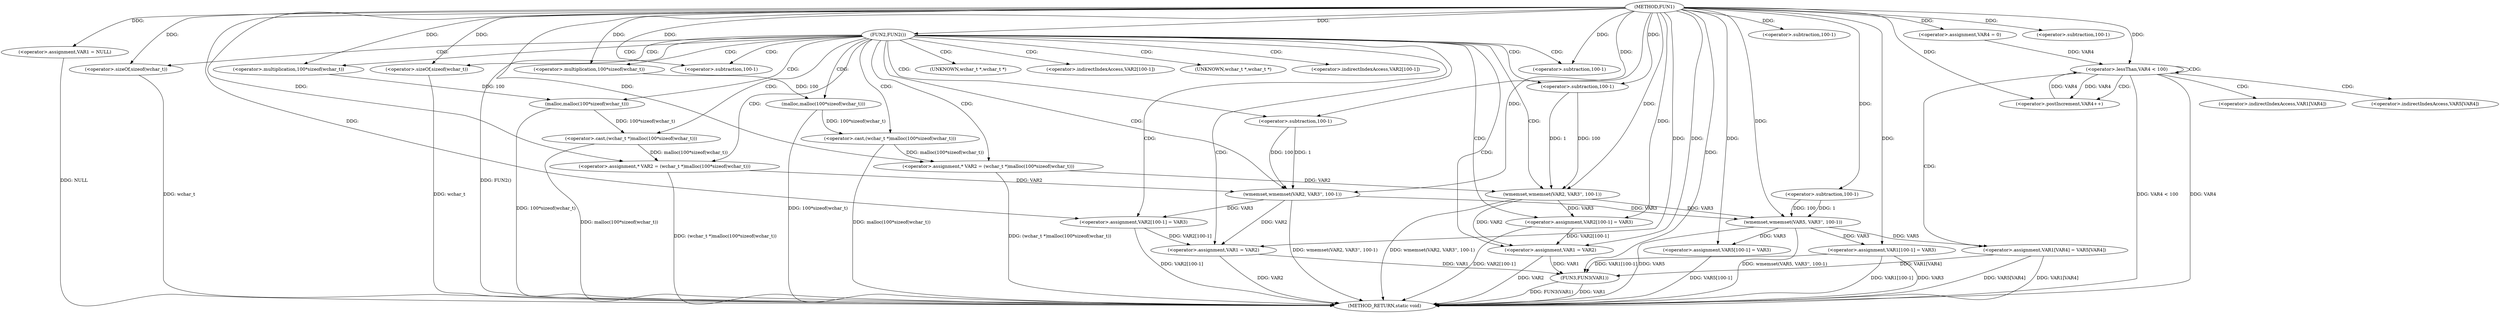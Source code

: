digraph FUN1 {  
"1000100" [label = "(METHOD,FUN1)" ]
"1000207" [label = "(METHOD_RETURN,static void)" ]
"1000103" [label = "(<operator>.assignment,VAR1 = NULL)" ]
"1000107" [label = "(FUN2,FUN2())" ]
"1000111" [label = "(<operator>.assignment,* VAR2 = (wchar_t *)malloc(100*sizeof(wchar_t)))" ]
"1000113" [label = "(<operator>.cast,(wchar_t *)malloc(100*sizeof(wchar_t)))" ]
"1000115" [label = "(malloc,malloc(100*sizeof(wchar_t)))" ]
"1000116" [label = "(<operator>.multiplication,100*sizeof(wchar_t))" ]
"1000118" [label = "(<operator>.sizeOf,sizeof(wchar_t))" ]
"1000120" [label = "(wmemset,wmemset(VAR2, VAR3'', 100-1))" ]
"1000123" [label = "(<operator>.subtraction,100-1)" ]
"1000126" [label = "(<operator>.assignment,VAR2[100-1] = VAR3)" ]
"1000129" [label = "(<operator>.subtraction,100-1)" ]
"1000133" [label = "(<operator>.assignment,VAR1 = VAR2)" ]
"1000140" [label = "(<operator>.assignment,* VAR2 = (wchar_t *)malloc(100*sizeof(wchar_t)))" ]
"1000142" [label = "(<operator>.cast,(wchar_t *)malloc(100*sizeof(wchar_t)))" ]
"1000144" [label = "(malloc,malloc(100*sizeof(wchar_t)))" ]
"1000145" [label = "(<operator>.multiplication,100*sizeof(wchar_t))" ]
"1000147" [label = "(<operator>.sizeOf,sizeof(wchar_t))" ]
"1000149" [label = "(wmemset,wmemset(VAR2, VAR3'', 100-1))" ]
"1000152" [label = "(<operator>.subtraction,100-1)" ]
"1000155" [label = "(<operator>.assignment,VAR2[100-1] = VAR3)" ]
"1000158" [label = "(<operator>.subtraction,100-1)" ]
"1000162" [label = "(<operator>.assignment,VAR1 = VAR2)" ]
"1000168" [label = "(wmemset,wmemset(VAR5, VAR3'', 100-1))" ]
"1000171" [label = "(<operator>.subtraction,100-1)" ]
"1000174" [label = "(<operator>.assignment,VAR5[100-1] = VAR3)" ]
"1000177" [label = "(<operator>.subtraction,100-1)" ]
"1000182" [label = "(<operator>.assignment,VAR4 = 0)" ]
"1000185" [label = "(<operator>.lessThan,VAR4 < 100)" ]
"1000188" [label = "(<operator>.postIncrement,VAR4++)" ]
"1000191" [label = "(<operator>.assignment,VAR1[VAR4] = VAR5[VAR4])" ]
"1000198" [label = "(<operator>.assignment,VAR1[100-1] = VAR3)" ]
"1000201" [label = "(<operator>.subtraction,100-1)" ]
"1000205" [label = "(FUN3,FUN3(VAR1))" ]
"1000114" [label = "(UNKNOWN,wchar_t *,wchar_t *)" ]
"1000127" [label = "(<operator>.indirectIndexAccess,VAR2[100-1])" ]
"1000143" [label = "(UNKNOWN,wchar_t *,wchar_t *)" ]
"1000156" [label = "(<operator>.indirectIndexAccess,VAR2[100-1])" ]
"1000192" [label = "(<operator>.indirectIndexAccess,VAR1[VAR4])" ]
"1000195" [label = "(<operator>.indirectIndexAccess,VAR5[VAR4])" ]
  "1000140" -> "1000207"  [ label = "DDG: (wchar_t *)malloc(100*sizeof(wchar_t))"] 
  "1000185" -> "1000207"  [ label = "DDG: VAR4 < 100"] 
  "1000107" -> "1000207"  [ label = "DDG: FUN2()"] 
  "1000168" -> "1000207"  [ label = "DDG: VAR5"] 
  "1000103" -> "1000207"  [ label = "DDG: NULL"] 
  "1000205" -> "1000207"  [ label = "DDG: VAR1"] 
  "1000126" -> "1000207"  [ label = "DDG: VAR2[100-1]"] 
  "1000198" -> "1000207"  [ label = "DDG: VAR1[100-1]"] 
  "1000144" -> "1000207"  [ label = "DDG: 100*sizeof(wchar_t)"] 
  "1000155" -> "1000207"  [ label = "DDG: VAR2[100-1]"] 
  "1000168" -> "1000207"  [ label = "DDG: wmemset(VAR5, VAR3'', 100-1)"] 
  "1000162" -> "1000207"  [ label = "DDG: VAR2"] 
  "1000185" -> "1000207"  [ label = "DDG: VAR4"] 
  "1000191" -> "1000207"  [ label = "DDG: VAR5[VAR4]"] 
  "1000142" -> "1000207"  [ label = "DDG: malloc(100*sizeof(wchar_t))"] 
  "1000113" -> "1000207"  [ label = "DDG: malloc(100*sizeof(wchar_t))"] 
  "1000149" -> "1000207"  [ label = "DDG: wmemset(VAR2, VAR3'', 100-1)"] 
  "1000147" -> "1000207"  [ label = "DDG: wchar_t"] 
  "1000133" -> "1000207"  [ label = "DDG: VAR2"] 
  "1000111" -> "1000207"  [ label = "DDG: (wchar_t *)malloc(100*sizeof(wchar_t))"] 
  "1000120" -> "1000207"  [ label = "DDG: wmemset(VAR2, VAR3'', 100-1)"] 
  "1000205" -> "1000207"  [ label = "DDG: FUN3(VAR1)"] 
  "1000118" -> "1000207"  [ label = "DDG: wchar_t"] 
  "1000115" -> "1000207"  [ label = "DDG: 100*sizeof(wchar_t)"] 
  "1000191" -> "1000207"  [ label = "DDG: VAR1[VAR4]"] 
  "1000174" -> "1000207"  [ label = "DDG: VAR5[100-1]"] 
  "1000198" -> "1000207"  [ label = "DDG: VAR3"] 
  "1000100" -> "1000103"  [ label = "DDG: "] 
  "1000100" -> "1000107"  [ label = "DDG: "] 
  "1000113" -> "1000111"  [ label = "DDG: malloc(100*sizeof(wchar_t))"] 
  "1000100" -> "1000111"  [ label = "DDG: "] 
  "1000115" -> "1000113"  [ label = "DDG: 100*sizeof(wchar_t)"] 
  "1000116" -> "1000115"  [ label = "DDG: 100"] 
  "1000100" -> "1000116"  [ label = "DDG: "] 
  "1000100" -> "1000118"  [ label = "DDG: "] 
  "1000111" -> "1000120"  [ label = "DDG: VAR2"] 
  "1000100" -> "1000120"  [ label = "DDG: "] 
  "1000123" -> "1000120"  [ label = "DDG: 100"] 
  "1000123" -> "1000120"  [ label = "DDG: 1"] 
  "1000100" -> "1000123"  [ label = "DDG: "] 
  "1000120" -> "1000126"  [ label = "DDG: VAR3"] 
  "1000100" -> "1000126"  [ label = "DDG: "] 
  "1000100" -> "1000129"  [ label = "DDG: "] 
  "1000120" -> "1000133"  [ label = "DDG: VAR2"] 
  "1000126" -> "1000133"  [ label = "DDG: VAR2[100-1]"] 
  "1000100" -> "1000133"  [ label = "DDG: "] 
  "1000142" -> "1000140"  [ label = "DDG: malloc(100*sizeof(wchar_t))"] 
  "1000100" -> "1000140"  [ label = "DDG: "] 
  "1000144" -> "1000142"  [ label = "DDG: 100*sizeof(wchar_t)"] 
  "1000145" -> "1000144"  [ label = "DDG: 100"] 
  "1000100" -> "1000145"  [ label = "DDG: "] 
  "1000100" -> "1000147"  [ label = "DDG: "] 
  "1000140" -> "1000149"  [ label = "DDG: VAR2"] 
  "1000100" -> "1000149"  [ label = "DDG: "] 
  "1000152" -> "1000149"  [ label = "DDG: 100"] 
  "1000152" -> "1000149"  [ label = "DDG: 1"] 
  "1000100" -> "1000152"  [ label = "DDG: "] 
  "1000149" -> "1000155"  [ label = "DDG: VAR3"] 
  "1000100" -> "1000155"  [ label = "DDG: "] 
  "1000100" -> "1000158"  [ label = "DDG: "] 
  "1000149" -> "1000162"  [ label = "DDG: VAR2"] 
  "1000155" -> "1000162"  [ label = "DDG: VAR2[100-1]"] 
  "1000100" -> "1000162"  [ label = "DDG: "] 
  "1000100" -> "1000168"  [ label = "DDG: "] 
  "1000120" -> "1000168"  [ label = "DDG: VAR3"] 
  "1000149" -> "1000168"  [ label = "DDG: VAR3"] 
  "1000171" -> "1000168"  [ label = "DDG: 100"] 
  "1000171" -> "1000168"  [ label = "DDG: 1"] 
  "1000100" -> "1000171"  [ label = "DDG: "] 
  "1000168" -> "1000174"  [ label = "DDG: VAR3"] 
  "1000100" -> "1000174"  [ label = "DDG: "] 
  "1000100" -> "1000177"  [ label = "DDG: "] 
  "1000100" -> "1000182"  [ label = "DDG: "] 
  "1000188" -> "1000185"  [ label = "DDG: VAR4"] 
  "1000182" -> "1000185"  [ label = "DDG: VAR4"] 
  "1000100" -> "1000185"  [ label = "DDG: "] 
  "1000185" -> "1000188"  [ label = "DDG: VAR4"] 
  "1000100" -> "1000188"  [ label = "DDG: "] 
  "1000168" -> "1000191"  [ label = "DDG: VAR5"] 
  "1000100" -> "1000198"  [ label = "DDG: "] 
  "1000168" -> "1000198"  [ label = "DDG: VAR3"] 
  "1000100" -> "1000201"  [ label = "DDG: "] 
  "1000133" -> "1000205"  [ label = "DDG: VAR1"] 
  "1000198" -> "1000205"  [ label = "DDG: VAR1[100-1]"] 
  "1000162" -> "1000205"  [ label = "DDG: VAR1"] 
  "1000191" -> "1000205"  [ label = "DDG: VAR1[VAR4]"] 
  "1000100" -> "1000205"  [ label = "DDG: "] 
  "1000107" -> "1000127"  [ label = "CDG: "] 
  "1000107" -> "1000142"  [ label = "CDG: "] 
  "1000107" -> "1000156"  [ label = "CDG: "] 
  "1000107" -> "1000152"  [ label = "CDG: "] 
  "1000107" -> "1000114"  [ label = "CDG: "] 
  "1000107" -> "1000133"  [ label = "CDG: "] 
  "1000107" -> "1000118"  [ label = "CDG: "] 
  "1000107" -> "1000144"  [ label = "CDG: "] 
  "1000107" -> "1000149"  [ label = "CDG: "] 
  "1000107" -> "1000116"  [ label = "CDG: "] 
  "1000107" -> "1000120"  [ label = "CDG: "] 
  "1000107" -> "1000143"  [ label = "CDG: "] 
  "1000107" -> "1000113"  [ label = "CDG: "] 
  "1000107" -> "1000111"  [ label = "CDG: "] 
  "1000107" -> "1000158"  [ label = "CDG: "] 
  "1000107" -> "1000126"  [ label = "CDG: "] 
  "1000107" -> "1000155"  [ label = "CDG: "] 
  "1000107" -> "1000129"  [ label = "CDG: "] 
  "1000107" -> "1000123"  [ label = "CDG: "] 
  "1000107" -> "1000147"  [ label = "CDG: "] 
  "1000107" -> "1000145"  [ label = "CDG: "] 
  "1000107" -> "1000115"  [ label = "CDG: "] 
  "1000107" -> "1000162"  [ label = "CDG: "] 
  "1000107" -> "1000140"  [ label = "CDG: "] 
  "1000185" -> "1000191"  [ label = "CDG: "] 
  "1000185" -> "1000195"  [ label = "CDG: "] 
  "1000185" -> "1000188"  [ label = "CDG: "] 
  "1000185" -> "1000192"  [ label = "CDG: "] 
  "1000185" -> "1000185"  [ label = "CDG: "] 
}
